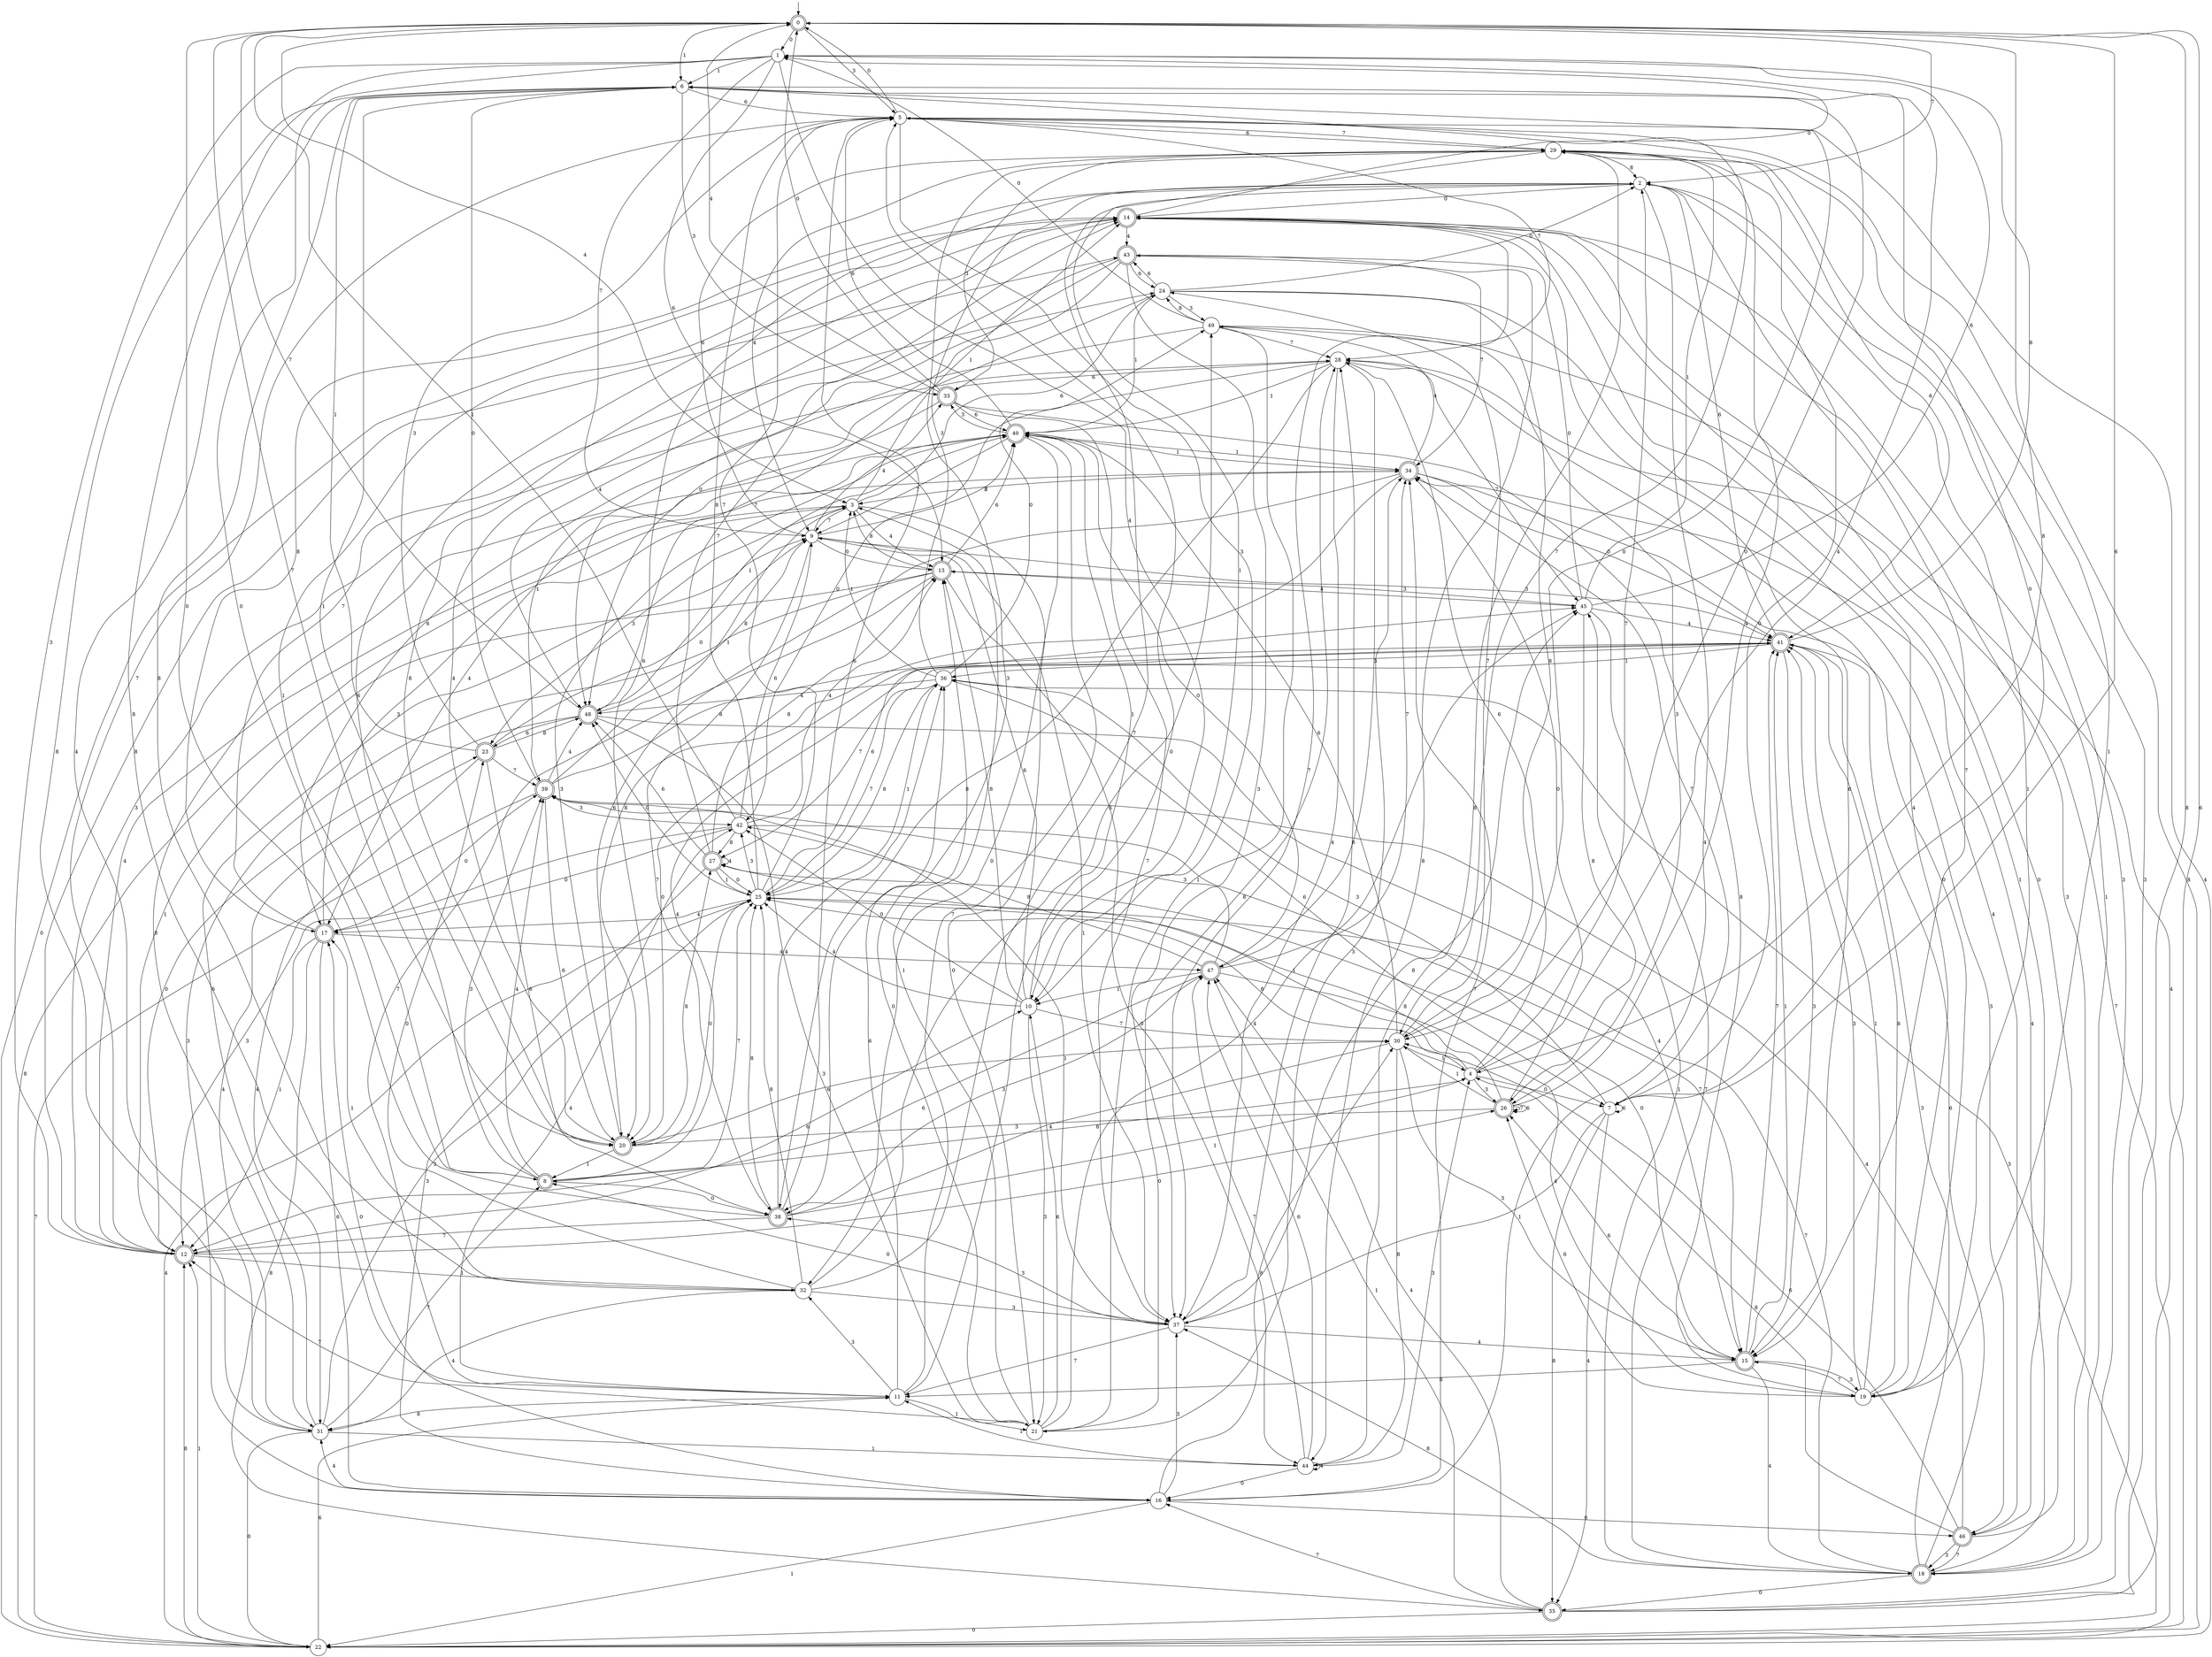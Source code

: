 digraph g {

	s0 [shape="doublecircle" label="0"];
	s1 [shape="circle" label="1"];
	s2 [shape="circle" label="2"];
	s3 [shape="circle" label="3"];
	s4 [shape="circle" label="4"];
	s5 [shape="circle" label="5"];
	s6 [shape="circle" label="6"];
	s7 [shape="circle" label="7"];
	s8 [shape="doublecircle" label="8"];
	s9 [shape="circle" label="9"];
	s10 [shape="circle" label="10"];
	s11 [shape="circle" label="11"];
	s12 [shape="doublecircle" label="12"];
	s13 [shape="doublecircle" label="13"];
	s14 [shape="doublecircle" label="14"];
	s15 [shape="doublecircle" label="15"];
	s16 [shape="circle" label="16"];
	s17 [shape="doublecircle" label="17"];
	s18 [shape="doublecircle" label="18"];
	s19 [shape="circle" label="19"];
	s20 [shape="doublecircle" label="20"];
	s21 [shape="circle" label="21"];
	s22 [shape="circle" label="22"];
	s23 [shape="doublecircle" label="23"];
	s24 [shape="circle" label="24"];
	s25 [shape="circle" label="25"];
	s26 [shape="doublecircle" label="26"];
	s27 [shape="doublecircle" label="27"];
	s28 [shape="circle" label="28"];
	s29 [shape="circle" label="29"];
	s30 [shape="circle" label="30"];
	s31 [shape="circle" label="31"];
	s32 [shape="circle" label="32"];
	s33 [shape="doublecircle" label="33"];
	s34 [shape="doublecircle" label="34"];
	s35 [shape="doublecircle" label="35"];
	s36 [shape="circle" label="36"];
	s37 [shape="circle" label="37"];
	s38 [shape="doublecircle" label="38"];
	s39 [shape="doublecircle" label="39"];
	s40 [shape="doublecircle" label="40"];
	s41 [shape="doublecircle" label="41"];
	s42 [shape="circle" label="42"];
	s43 [shape="doublecircle" label="43"];
	s44 [shape="circle" label="44"];
	s45 [shape="circle" label="45"];
	s46 [shape="doublecircle" label="46"];
	s47 [shape="doublecircle" label="47"];
	s48 [shape="doublecircle" label="48"];
	s49 [shape="circle" label="49"];
	s0 -> s1 [label="0"];
	s0 -> s2 [label="7"];
	s0 -> s3 [label="4"];
	s0 -> s4 [label="8"];
	s0 -> s5 [label="3"];
	s0 -> s6 [label="1"];
	s0 -> s7 [label="6"];
	s1 -> s8 [label="0"];
	s1 -> s9 [label="7"];
	s1 -> s10 [label="4"];
	s1 -> s11 [label="8"];
	s1 -> s12 [label="3"];
	s1 -> s6 [label="1"];
	s1 -> s13 [label="6"];
	s2 -> s14 [label="0"];
	s2 -> s15 [label="7"];
	s2 -> s16 [label="4"];
	s2 -> s17 [label="8"];
	s2 -> s18 [label="3"];
	s2 -> s19 [label="1"];
	s2 -> s20 [label="6"];
	s3 -> s21 [label="0"];
	s3 -> s9 [label="7"];
	s3 -> s13 [label="4"];
	s3 -> s22 [label="8"];
	s3 -> s23 [label="3"];
	s3 -> s14 [label="1"];
	s3 -> s24 [label="6"];
	s4 -> s7 [label="0"];
	s4 -> s2 [label="7"];
	s4 -> s1 [label="4"];
	s4 -> s25 [label="8"];
	s4 -> s26 [label="3"];
	s4 -> s27 [label="1"];
	s4 -> s28 [label="6"];
	s5 -> s0 [label="0"];
	s5 -> s28 [label="7"];
	s5 -> s22 [label="4"];
	s5 -> s22 [label="8"];
	s5 -> s10 [label="3"];
	s5 -> s19 [label="1"];
	s5 -> s29 [label="6"];
	s6 -> s30 [label="0"];
	s6 -> s30 [label="7"];
	s6 -> s31 [label="4"];
	s6 -> s32 [label="8"];
	s6 -> s33 [label="3"];
	s6 -> s20 [label="1"];
	s6 -> s5 [label="6"];
	s7 -> s6 [label="0"];
	s7 -> s34 [label="7"];
	s7 -> s35 [label="4"];
	s7 -> s35 [label="8"];
	s7 -> s36 [label="3"];
	s7 -> s37 [label="1"];
	s7 -> s7 [label="6"];
	s8 -> s38 [label="0"];
	s8 -> s25 [label="7"];
	s8 -> s39 [label="4"];
	s8 -> s4 [label="8"];
	s8 -> s39 [label="3"];
	s8 -> s14 [label="1"];
	s8 -> s14 [label="6"];
	s9 -> s13 [label="0"];
	s9 -> s38 [label="7"];
	s9 -> s33 [label="4"];
	s9 -> s40 [label="8"];
	s9 -> s41 [label="3"];
	s9 -> s37 [label="1"];
	s9 -> s29 [label="6"];
	s10 -> s42 [label="0"];
	s10 -> s30 [label="7"];
	s10 -> s25 [label="4"];
	s10 -> s13 [label="8"];
	s10 -> s21 [label="3"];
	s10 -> s40 [label="1"];
	s10 -> s9 [label="6"];
	s11 -> s5 [label="0"];
	s11 -> s40 [label="7"];
	s11 -> s42 [label="4"];
	s11 -> s31 [label="8"];
	s11 -> s32 [label="3"];
	s11 -> s21 [label="1"];
	s11 -> s36 [label="6"];
	s12 -> s26 [label="0"];
	s12 -> s5 [label="7"];
	s12 -> s34 [label="4"];
	s12 -> s43 [label="8"];
	s12 -> s28 [label="3"];
	s12 -> s32 [label="1"];
	s12 -> s10 [label="6"];
	s13 -> s44 [label="0"];
	s13 -> s11 [label="7"];
	s13 -> s45 [label="4"];
	s13 -> s3 [label="8"];
	s13 -> s16 [label="3"];
	s13 -> s12 [label="1"];
	s13 -> s40 [label="6"];
	s14 -> s1 [label="0"];
	s14 -> s37 [label="7"];
	s14 -> s43 [label="4"];
	s14 -> s20 [label="8"];
	s14 -> s18 [label="3"];
	s14 -> s18 [label="1"];
	s14 -> s15 [label="6"];
	s15 -> s27 [label="0"];
	s15 -> s41 [label="7"];
	s15 -> s18 [label="4"];
	s15 -> s11 [label="8"];
	s15 -> s19 [label="3"];
	s15 -> s41 [label="1"];
	s15 -> s26 [label="6"];
	s16 -> s17 [label="0"];
	s16 -> s34 [label="7"];
	s16 -> s31 [label="4"];
	s16 -> s30 [label="8"];
	s16 -> s37 [label="3"];
	s16 -> s22 [label="1"];
	s16 -> s46 [label="6"];
	s17 -> s39 [label="0"];
	s17 -> s24 [label="7"];
	s17 -> s47 [label="4"];
	s17 -> s35 [label="8"];
	s17 -> s3 [label="3"];
	s17 -> s12 [label="1"];
	s17 -> s16 [label="6"];
	s18 -> s35 [label="0"];
	s18 -> s25 [label="7"];
	s18 -> s34 [label="4"];
	s18 -> s37 [label="8"];
	s18 -> s41 [label="3"];
	s18 -> s45 [label="1"];
	s18 -> s41 [label="6"];
	s19 -> s28 [label="0"];
	s19 -> s15 [label="7"];
	s19 -> s14 [label="4"];
	s19 -> s41 [label="8"];
	s19 -> s41 [label="3"];
	s19 -> s41 [label="1"];
	s19 -> s26 [label="6"];
	s20 -> s25 [label="0"];
	s20 -> s0 [label="7"];
	s20 -> s14 [label="4"];
	s20 -> s27 [label="8"];
	s20 -> s40 [label="3"];
	s20 -> s8 [label="1"];
	s20 -> s30 [label="6"];
	s21 -> s13 [label="0"];
	s21 -> s12 [label="7"];
	s21 -> s45 [label="4"];
	s21 -> s28 [label="8"];
	s21 -> s34 [label="3"];
	s21 -> s3 [label="1"];
	s21 -> s10 [label="6"];
	s22 -> s14 [label="0"];
	s22 -> s28 [label="7"];
	s22 -> s25 [label="4"];
	s22 -> s12 [label="8"];
	s22 -> s36 [label="3"];
	s22 -> s12 [label="1"];
	s22 -> s11 [label="6"];
	s23 -> s9 [label="0"];
	s23 -> s39 [label="7"];
	s23 -> s31 [label="4"];
	s23 -> s48 [label="8"];
	s23 -> s5 [label="3"];
	s23 -> s6 [label="1"];
	s23 -> s38 [label="6"];
	s24 -> s2 [label="0"];
	s24 -> s48 [label="7"];
	s24 -> s46 [label="4"];
	s24 -> s30 [label="8"];
	s24 -> s49 [label="3"];
	s24 -> s40 [label="1"];
	s24 -> s43 [label="6"];
	s25 -> s48 [label="0"];
	s25 -> s5 [label="7"];
	s25 -> s17 [label="4"];
	s25 -> s5 [label="8"];
	s25 -> s42 [label="3"];
	s25 -> s36 [label="1"];
	s25 -> s45 [label="6"];
	s26 -> s34 [label="0"];
	s26 -> s26 [label="7"];
	s26 -> s29 [label="4"];
	s26 -> s25 [label="8"];
	s26 -> s20 [label="3"];
	s26 -> s30 [label="1"];
	s26 -> s26 [label="6"];
	s27 -> s25 [label="0"];
	s27 -> s14 [label="7"];
	s27 -> s27 [label="4"];
	s27 -> s13 [label="8"];
	s27 -> s16 [label="3"];
	s27 -> s25 [label="1"];
	s27 -> s48 [label="6"];
	s28 -> s42 [label="0"];
	s28 -> s45 [label="7"];
	s28 -> s37 [label="4"];
	s28 -> s38 [label="8"];
	s28 -> s47 [label="3"];
	s28 -> s40 [label="1"];
	s28 -> s33 [label="6"];
	s29 -> s7 [label="0"];
	s29 -> s5 [label="7"];
	s29 -> s9 [label="4"];
	s29 -> s2 [label="8"];
	s29 -> s38 [label="3"];
	s29 -> s10 [label="1"];
	s29 -> s41 [label="6"];
	s30 -> s6 [label="0"];
	s30 -> s24 [label="7"];
	s30 -> s38 [label="4"];
	s30 -> s44 [label="8"];
	s30 -> s15 [label="3"];
	s30 -> s4 [label="1"];
	s30 -> s40 [label="6"];
	s31 -> s22 [label="0"];
	s31 -> s8 [label="7"];
	s31 -> s23 [label="4"];
	s31 -> s6 [label="8"];
	s31 -> s25 [label="3"];
	s31 -> s44 [label="1"];
	s31 -> s9 [label="6"];
	s32 -> s23 [label="0"];
	s32 -> s2 [label="7"];
	s32 -> s31 [label="4"];
	s32 -> s25 [label="8"];
	s32 -> s37 [label="3"];
	s32 -> s17 [label="1"];
	s32 -> s49 [label="6"];
	s33 -> s0 [label="0"];
	s33 -> s37 [label="7"];
	s33 -> s0 [label="4"];
	s33 -> s19 [label="8"];
	s33 -> s29 [label="3"];
	s33 -> s39 [label="1"];
	s33 -> s40 [label="6"];
	s34 -> s41 [label="0"];
	s34 -> s3 [label="7"];
	s34 -> s49 [label="4"];
	s34 -> s20 [label="8"];
	s34 -> s46 [label="3"];
	s34 -> s40 [label="1"];
	s34 -> s20 [label="6"];
	s35 -> s22 [label="0"];
	s35 -> s16 [label="7"];
	s35 -> s47 [label="4"];
	s35 -> s0 [label="8"];
	s35 -> s29 [label="3"];
	s35 -> s47 [label="1"];
	s35 -> s0 [label="6"];
	s36 -> s49 [label="0"];
	s36 -> s25 [label="7"];
	s36 -> s48 [label="4"];
	s36 -> s25 [label="8"];
	s36 -> s2 [label="3"];
	s36 -> s3 [label="1"];
	s36 -> s7 [label="6"];
	s37 -> s8 [label="0"];
	s37 -> s11 [label="7"];
	s37 -> s15 [label="4"];
	s37 -> s45 [label="8"];
	s37 -> s38 [label="3"];
	s37 -> s39 [label="1"];
	s37 -> s28 [label="6"];
	s38 -> s0 [label="0"];
	s38 -> s12 [label="7"];
	s38 -> s36 [label="4"];
	s38 -> s25 [label="8"];
	s38 -> s47 [label="3"];
	s38 -> s4 [label="1"];
	s38 -> s5 [label="6"];
	s39 -> s6 [label="0"];
	s39 -> s22 [label="7"];
	s39 -> s48 [label="4"];
	s39 -> s41 [label="8"];
	s39 -> s42 [label="3"];
	s39 -> s3 [label="1"];
	s39 -> s20 [label="6"];
	s40 -> s32 [label="0"];
	s40 -> s9 [label="7"];
	s40 -> s17 [label="4"];
	s40 -> s31 [label="8"];
	s40 -> s33 [label="3"];
	s40 -> s34 [label="1"];
	s40 -> s5 [label="6"];
	s41 -> s20 [label="0"];
	s41 -> s27 [label="7"];
	s41 -> s8 [label="4"];
	s41 -> s1 [label="8"];
	s41 -> s15 [label="3"];
	s41 -> s36 [label="1"];
	s41 -> s2 [label="6"];
	s42 -> s17 [label="0"];
	s42 -> s15 [label="7"];
	s42 -> s13 [label="4"];
	s42 -> s27 [label="8"];
	s42 -> s12 [label="3"];
	s42 -> s0 [label="1"];
	s42 -> s9 [label="6"];
	s43 -> s48 [label="0"];
	s43 -> s34 [label="7"];
	s43 -> s48 [label="4"];
	s43 -> s44 [label="8"];
	s43 -> s37 [label="3"];
	s43 -> s48 [label="1"];
	s43 -> s24 [label="6"];
	s44 -> s16 [label="0"];
	s44 -> s47 [label="7"];
	s44 -> s44 [label="4"];
	s44 -> s29 [label="8"];
	s44 -> s4 [label="3"];
	s44 -> s11 [label="1"];
	s44 -> s47 [label="6"];
	s45 -> s43 [label="0"];
	s45 -> s18 [label="7"];
	s45 -> s41 [label="4"];
	s45 -> s26 [label="8"];
	s45 -> s13 [label="3"];
	s45 -> s29 [label="1"];
	s45 -> s1 [label="6"];
	s46 -> s14 [label="0"];
	s46 -> s18 [label="7"];
	s46 -> s39 [label="4"];
	s46 -> s4 [label="8"];
	s46 -> s18 [label="3"];
	s46 -> s14 [label="1"];
	s46 -> s30 [label="6"];
	s47 -> s40 [label="0"];
	s47 -> s34 [label="7"];
	s47 -> s19 [label="4"];
	s47 -> s42 [label="8"];
	s47 -> s39 [label="3"];
	s47 -> s10 [label="1"];
	s47 -> s12 [label="6"];
	s48 -> s12 [label="0"];
	s48 -> s0 [label="7"];
	s48 -> s15 [label="4"];
	s48 -> s9 [label="8"];
	s48 -> s21 [label="3"];
	s48 -> s40 [label="1"];
	s48 -> s23 [label="6"];
	s49 -> s1 [label="0"];
	s49 -> s28 [label="7"];
	s49 -> s22 [label="4"];
	s49 -> s24 [label="8"];
	s49 -> s26 [label="3"];
	s49 -> s21 [label="1"];
	s49 -> s17 [label="6"];

__start0 [label="" shape="none" width="0" height="0"];
__start0 -> s0;

}
